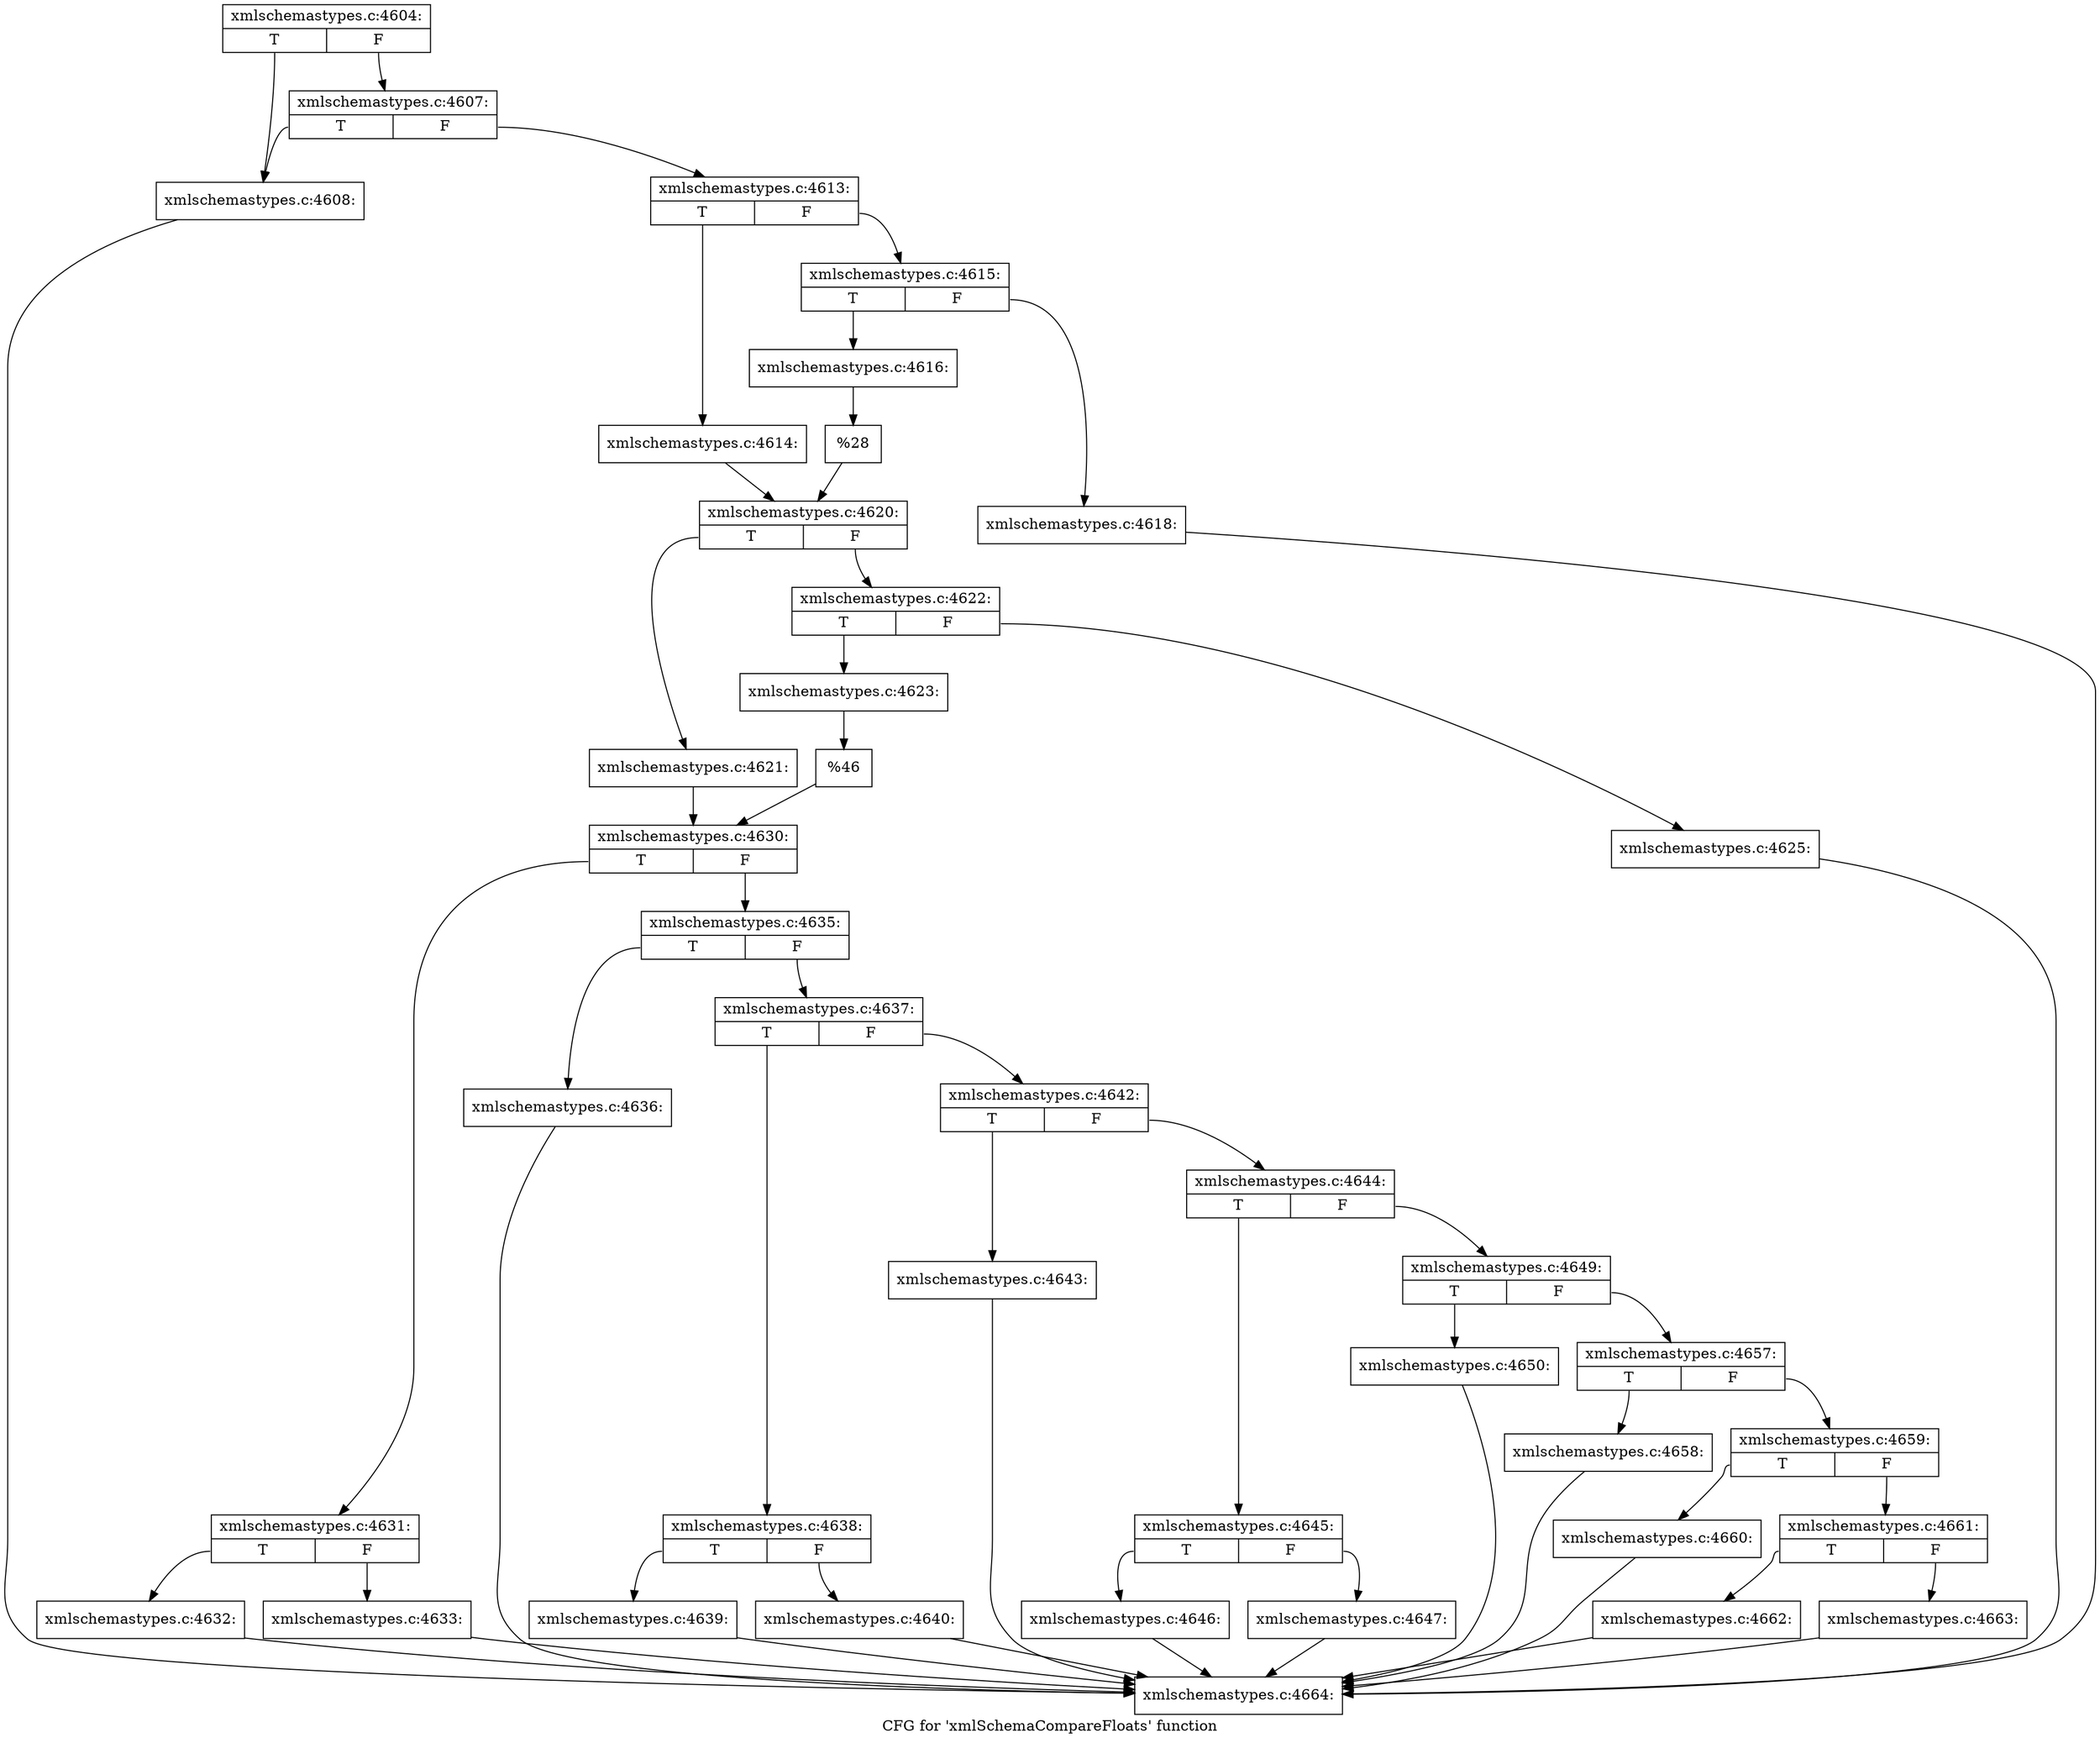 digraph "CFG for 'xmlSchemaCompareFloats' function" {
	label="CFG for 'xmlSchemaCompareFloats' function";

	Node0x5a008b0 [shape=record,label="{xmlschemastypes.c:4604:|{<s0>T|<s1>F}}"];
	Node0x5a008b0:s0 -> Node0x5a017c0;
	Node0x5a008b0:s1 -> Node0x5a01860;
	Node0x5a01860 [shape=record,label="{xmlschemastypes.c:4607:|{<s0>T|<s1>F}}"];
	Node0x5a01860:s0 -> Node0x5a017c0;
	Node0x5a01860:s1 -> Node0x5a01810;
	Node0x5a017c0 [shape=record,label="{xmlschemastypes.c:4608:}"];
	Node0x5a017c0 -> Node0x59f4d80;
	Node0x5a01810 [shape=record,label="{xmlschemastypes.c:4613:|{<s0>T|<s1>F}}"];
	Node0x5a01810:s0 -> Node0x5a01f80;
	Node0x5a01810:s1 -> Node0x5a02020;
	Node0x5a01f80 [shape=record,label="{xmlschemastypes.c:4614:}"];
	Node0x5a01f80 -> Node0x5a01fd0;
	Node0x5a02020 [shape=record,label="{xmlschemastypes.c:4615:|{<s0>T|<s1>F}}"];
	Node0x5a02020:s0 -> Node0x5a027d0;
	Node0x5a02020:s1 -> Node0x5a02870;
	Node0x5a027d0 [shape=record,label="{xmlschemastypes.c:4616:}"];
	Node0x5a027d0 -> Node0x5a02820;
	Node0x5a02870 [shape=record,label="{xmlschemastypes.c:4618:}"];
	Node0x5a02870 -> Node0x59f4d80;
	Node0x5a02820 [shape=record,label="{%28}"];
	Node0x5a02820 -> Node0x5a01fd0;
	Node0x5a01fd0 [shape=record,label="{xmlschemastypes.c:4620:|{<s0>T|<s1>F}}"];
	Node0x5a01fd0:s0 -> Node0x5a032e0;
	Node0x5a01fd0:s1 -> Node0x5a03380;
	Node0x5a032e0 [shape=record,label="{xmlschemastypes.c:4621:}"];
	Node0x5a032e0 -> Node0x5a03330;
	Node0x5a03380 [shape=record,label="{xmlschemastypes.c:4622:|{<s0>T|<s1>F}}"];
	Node0x5a03380:s0 -> Node0x5a03b30;
	Node0x5a03380:s1 -> Node0x5a03bd0;
	Node0x5a03b30 [shape=record,label="{xmlschemastypes.c:4623:}"];
	Node0x5a03b30 -> Node0x5a03b80;
	Node0x5a03bd0 [shape=record,label="{xmlschemastypes.c:4625:}"];
	Node0x5a03bd0 -> Node0x59f4d80;
	Node0x5a03b80 [shape=record,label="{%46}"];
	Node0x5a03b80 -> Node0x5a03330;
	Node0x5a03330 [shape=record,label="{xmlschemastypes.c:4630:|{<s0>T|<s1>F}}"];
	Node0x5a03330:s0 -> Node0x5a04640;
	Node0x5a03330:s1 -> Node0x5a04690;
	Node0x5a04640 [shape=record,label="{xmlschemastypes.c:4631:|{<s0>T|<s1>F}}"];
	Node0x5a04640:s0 -> Node0x5a04f90;
	Node0x5a04640:s1 -> Node0x5a053b0;
	Node0x5a04f90 [shape=record,label="{xmlschemastypes.c:4632:}"];
	Node0x5a04f90 -> Node0x59f4d80;
	Node0x5a053b0 [shape=record,label="{xmlschemastypes.c:4633:}"];
	Node0x5a053b0 -> Node0x59f4d80;
	Node0x5a04690 [shape=record,label="{xmlschemastypes.c:4635:|{<s0>T|<s1>F}}"];
	Node0x5a04690:s0 -> Node0x5a057f0;
	Node0x5a04690:s1 -> Node0x5a05840;
	Node0x5a057f0 [shape=record,label="{xmlschemastypes.c:4636:}"];
	Node0x5a057f0 -> Node0x59f4d80;
	Node0x5a05840 [shape=record,label="{xmlschemastypes.c:4637:|{<s0>T|<s1>F}}"];
	Node0x5a05840:s0 -> Node0x5a05d50;
	Node0x5a05840:s1 -> Node0x5a05da0;
	Node0x5a05d50 [shape=record,label="{xmlschemastypes.c:4638:|{<s0>T|<s1>F}}"];
	Node0x5a05d50:s0 -> Node0x5a06140;
	Node0x5a05d50:s1 -> Node0x5a06190;
	Node0x5a06140 [shape=record,label="{xmlschemastypes.c:4639:}"];
	Node0x5a06140 -> Node0x59f4d80;
	Node0x5a06190 [shape=record,label="{xmlschemastypes.c:4640:}"];
	Node0x5a06190 -> Node0x59f4d80;
	Node0x5a05da0 [shape=record,label="{xmlschemastypes.c:4642:|{<s0>T|<s1>F}}"];
	Node0x5a05da0:s0 -> Node0x5a067e0;
	Node0x5a05da0:s1 -> Node0x5a06830;
	Node0x5a067e0 [shape=record,label="{xmlschemastypes.c:4643:}"];
	Node0x5a067e0 -> Node0x59f4d80;
	Node0x5a06830 [shape=record,label="{xmlschemastypes.c:4644:|{<s0>T|<s1>F}}"];
	Node0x5a06830:s0 -> Node0x5a06d10;
	Node0x5a06830:s1 -> Node0x5a06d60;
	Node0x5a06d10 [shape=record,label="{xmlschemastypes.c:4645:|{<s0>T|<s1>F}}"];
	Node0x5a06d10:s0 -> Node0x5a07100;
	Node0x5a06d10:s1 -> Node0x5a07150;
	Node0x5a07100 [shape=record,label="{xmlschemastypes.c:4646:}"];
	Node0x5a07100 -> Node0x59f4d80;
	Node0x5a07150 [shape=record,label="{xmlschemastypes.c:4647:}"];
	Node0x5a07150 -> Node0x59f4d80;
	Node0x5a06d60 [shape=record,label="{xmlschemastypes.c:4649:|{<s0>T|<s1>F}}"];
	Node0x5a06d60:s0 -> Node0x5a077d0;
	Node0x5a06d60:s1 -> Node0x5a07820;
	Node0x5a077d0 [shape=record,label="{xmlschemastypes.c:4650:}"];
	Node0x5a077d0 -> Node0x59f4d80;
	Node0x5a07820 [shape=record,label="{xmlschemastypes.c:4657:|{<s0>T|<s1>F}}"];
	Node0x5a07820:s0 -> Node0x5a07cd0;
	Node0x5a07820:s1 -> Node0x5a07d20;
	Node0x5a07cd0 [shape=record,label="{xmlschemastypes.c:4658:}"];
	Node0x5a07cd0 -> Node0x59f4d80;
	Node0x5a07d20 [shape=record,label="{xmlschemastypes.c:4659:|{<s0>T|<s1>F}}"];
	Node0x5a07d20:s0 -> Node0x5a08200;
	Node0x5a07d20:s1 -> Node0x5a08250;
	Node0x5a08200 [shape=record,label="{xmlschemastypes.c:4660:}"];
	Node0x5a08200 -> Node0x59f4d80;
	Node0x5a08250 [shape=record,label="{xmlschemastypes.c:4661:|{<s0>T|<s1>F}}"];
	Node0x5a08250:s0 -> Node0x5a08700;
	Node0x5a08250:s1 -> Node0x5a08750;
	Node0x5a08700 [shape=record,label="{xmlschemastypes.c:4662:}"];
	Node0x5a08700 -> Node0x59f4d80;
	Node0x5a08750 [shape=record,label="{xmlschemastypes.c:4663:}"];
	Node0x5a08750 -> Node0x59f4d80;
	Node0x59f4d80 [shape=record,label="{xmlschemastypes.c:4664:}"];
}
